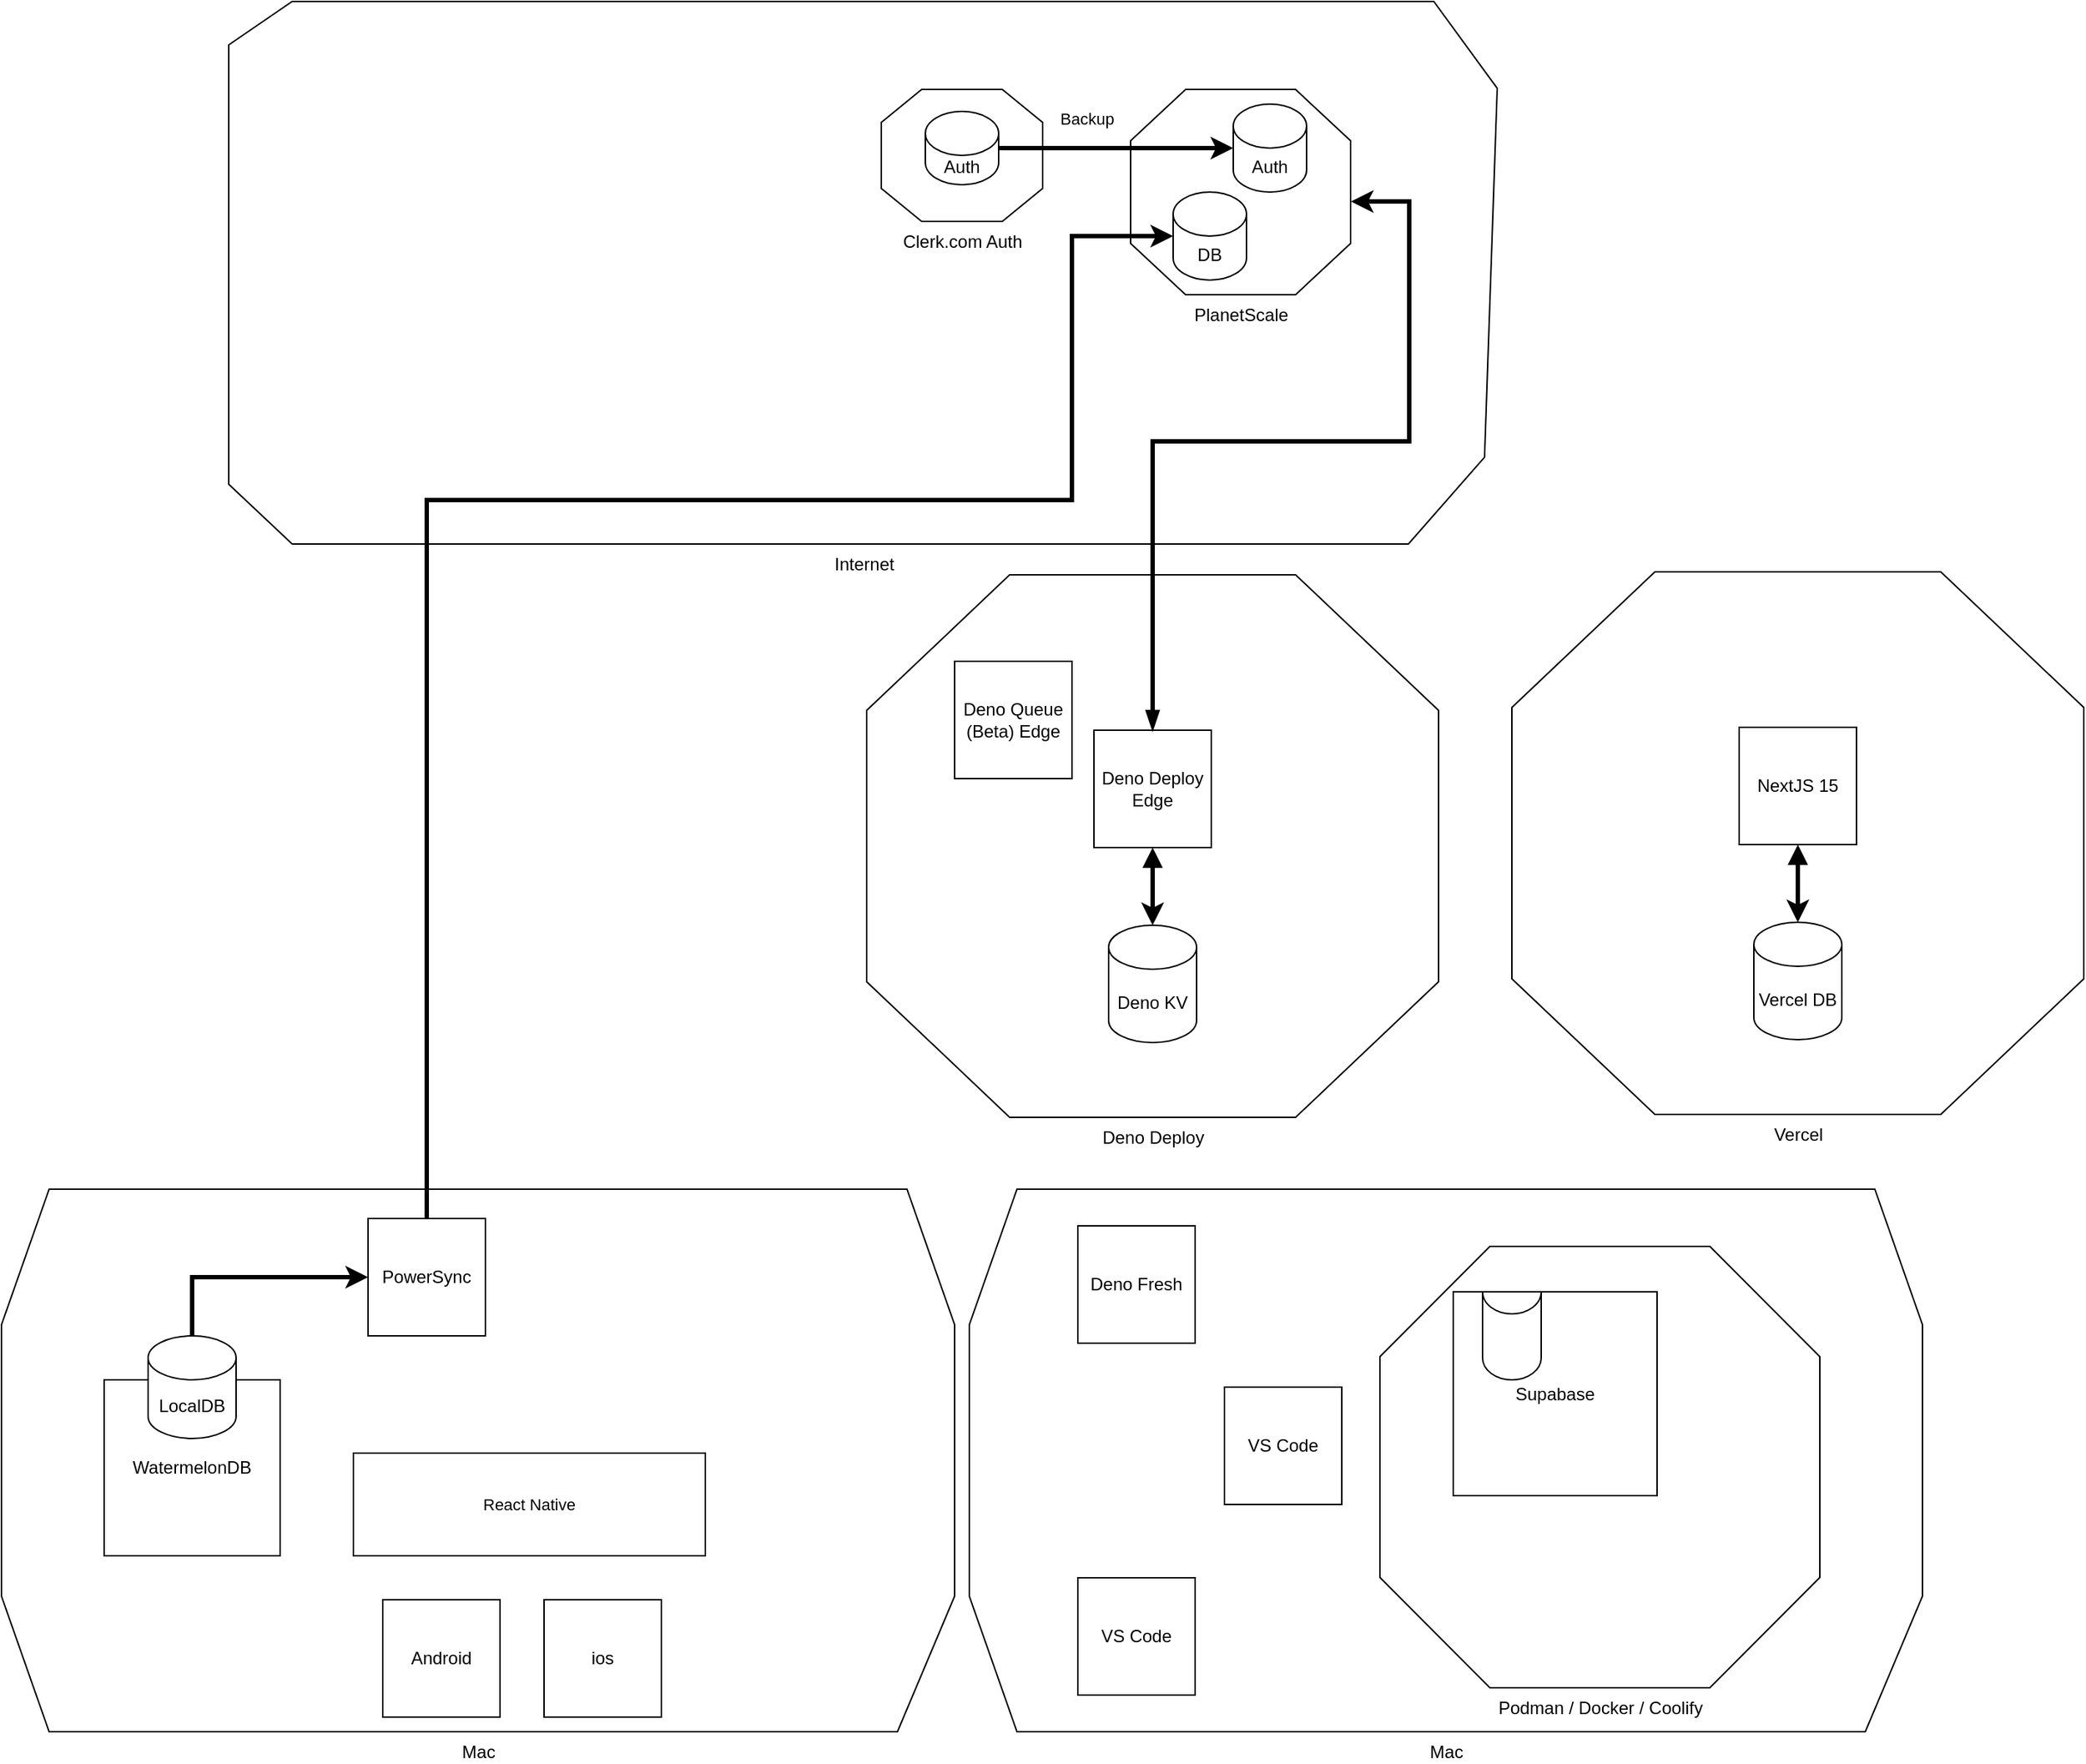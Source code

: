 <mxfile version="24.4.7" type="github">
  <diagram name="Page-1" id="5y6IGtCHfefg0UG6-Cvr">
    <mxGraphModel dx="2496" dy="998" grid="1" gridSize="10" guides="1" tooltips="1" connect="1" arrows="1" fold="1" page="1" pageScale="1" pageWidth="850" pageHeight="1100" math="0" shadow="0">
      <root>
        <mxCell id="0" />
        <mxCell id="1" parent="0" />
        <mxCell id="JIDA0Lga-9D9GwtFfnP9-25" value="Mac" style="verticalLabelPosition=bottom;verticalAlign=top;html=1;shape=mxgraph.basic.polygon;polyCoords=[[0.05,0],[0.95,0],[1,0.25],[1,0.75],[0.94,1],[0.05,1],[0,0.75],[0,0.25]];polyline=0;" parent="1" vertex="1">
          <mxGeometry x="-160" y="830" width="650" height="370" as="geometry" />
        </mxCell>
        <mxCell id="JIDA0Lga-9D9GwtFfnP9-17" value="Internet" style="verticalLabelPosition=bottom;verticalAlign=top;html=1;shape=mxgraph.basic.polygon;polyCoords=[[0.05,0],[0.95,0],[1,0.16],[0.99,0.84],[0.93,1],[0.05,1],[0,0.89],[0,0.08]];polyline=0;" parent="1" vertex="1">
          <mxGeometry x="-5" y="20" width="865" height="370" as="geometry" />
        </mxCell>
        <mxCell id="JIDA0Lga-9D9GwtFfnP9-3" value="Mac" style="verticalLabelPosition=bottom;verticalAlign=top;html=1;shape=mxgraph.basic.polygon;polyCoords=[[0.05,0],[0.95,0],[1,0.25],[1,0.75],[0.94,1],[0.05,1],[0,0.75],[0,0.25]];polyline=0;" parent="1" vertex="1">
          <mxGeometry x="500" y="830" width="650" height="370" as="geometry" />
        </mxCell>
        <mxCell id="JIDA0Lga-9D9GwtFfnP9-4" value="Podman / Docker / Coolify" style="verticalLabelPosition=bottom;verticalAlign=top;html=1;shape=mxgraph.basic.polygon;polyCoords=[[0.25,0],[0.75,0],[1,0.25],[1,0.75],[0.75,1],[0.25,1],[0,0.75],[0,0.25]];polyline=0;" parent="1" vertex="1">
          <mxGeometry x="780" y="869" width="300" height="301" as="geometry" />
        </mxCell>
        <mxCell id="JIDA0Lga-9D9GwtFfnP9-2" value="Supabase" style="whiteSpace=wrap;html=1;aspect=fixed;" parent="1" vertex="1">
          <mxGeometry x="830" y="900" width="139" height="139" as="geometry" />
        </mxCell>
        <mxCell id="JIDA0Lga-9D9GwtFfnP9-5" value="" style="shape=cylinder3;whiteSpace=wrap;html=1;boundedLbl=1;backgroundOutline=1;size=15;lid=0;" parent="1" vertex="1">
          <mxGeometry x="850" y="900" width="40" height="60" as="geometry" />
        </mxCell>
        <mxCell id="JIDA0Lga-9D9GwtFfnP9-6" value="Deno Deploy" style="verticalLabelPosition=bottom;verticalAlign=top;html=1;shape=mxgraph.basic.polygon;polyCoords=[[0.25,0],[0.75,0],[1,0.25],[1,0.75],[0.75,1],[0.25,1],[0,0.75],[0,0.25]];polyline=0;" parent="1" vertex="1">
          <mxGeometry x="430" y="411" width="390" height="370" as="geometry" />
        </mxCell>
        <mxCell id="JIDA0Lga-9D9GwtFfnP9-7" value="PlanetScale" style="verticalLabelPosition=bottom;verticalAlign=top;html=1;shape=mxgraph.basic.polygon;polyCoords=[[0.25,0],[0.75,0],[1,0.25],[1,0.75],[0.75,1],[0.25,1],[0,0.75],[0,0.25]];polyline=0;" parent="1" vertex="1">
          <mxGeometry x="610" y="80" width="150" height="140" as="geometry" />
        </mxCell>
        <mxCell id="JIDA0Lga-9D9GwtFfnP9-10" value="Deno KV" style="shape=cylinder3;whiteSpace=wrap;html=1;boundedLbl=1;backgroundOutline=1;size=15;" parent="1" vertex="1">
          <mxGeometry x="595" y="650" width="60" height="80" as="geometry" />
        </mxCell>
        <mxCell id="JIDA0Lga-9D9GwtFfnP9-13" style="edgeStyle=orthogonalEdgeStyle;rounded=0;orthogonalLoop=1;jettySize=auto;html=1;exitX=0.5;exitY=1;exitDx=0;exitDy=0;strokeWidth=3;startArrow=block;startFill=1;" parent="1" source="JIDA0Lga-9D9GwtFfnP9-11" target="JIDA0Lga-9D9GwtFfnP9-10" edge="1">
          <mxGeometry relative="1" as="geometry" />
        </mxCell>
        <mxCell id="JIDA0Lga-9D9GwtFfnP9-11" value="Deno Deploy Edge" style="whiteSpace=wrap;html=1;aspect=fixed;" parent="1" vertex="1">
          <mxGeometry x="585" y="517" width="80" height="80" as="geometry" />
        </mxCell>
        <mxCell id="JIDA0Lga-9D9GwtFfnP9-12" value="Deno Fresh" style="whiteSpace=wrap;html=1;aspect=fixed;" parent="1" vertex="1">
          <mxGeometry x="574" y="855" width="80" height="80" as="geometry" />
        </mxCell>
        <mxCell id="JIDA0Lga-9D9GwtFfnP9-14" value="Deno Queue (Beta) Edge" style="whiteSpace=wrap;html=1;aspect=fixed;" parent="1" vertex="1">
          <mxGeometry x="490" y="470" width="80" height="80" as="geometry" />
        </mxCell>
        <mxCell id="JIDA0Lga-9D9GwtFfnP9-15" value="VS Code" style="whiteSpace=wrap;html=1;aspect=fixed;" parent="1" vertex="1">
          <mxGeometry x="574" y="1095" width="80" height="80" as="geometry" />
        </mxCell>
        <mxCell id="JIDA0Lga-9D9GwtFfnP9-16" value="VS Code" style="whiteSpace=wrap;html=1;aspect=fixed;" parent="1" vertex="1">
          <mxGeometry x="674" y="965" width="80" height="80" as="geometry" />
        </mxCell>
        <mxCell id="JIDA0Lga-9D9GwtFfnP9-19" value="Auth" style="shape=cylinder3;whiteSpace=wrap;html=1;boundedLbl=1;backgroundOutline=1;size=15;" parent="1" vertex="1">
          <mxGeometry x="680" y="90" width="50" height="60" as="geometry" />
        </mxCell>
        <mxCell id="JIDA0Lga-9D9GwtFfnP9-20" value="DB" style="shape=cylinder3;whiteSpace=wrap;html=1;boundedLbl=1;backgroundOutline=1;size=15;" parent="1" vertex="1">
          <mxGeometry x="639" y="150" width="50" height="60" as="geometry" />
        </mxCell>
        <mxCell id="JIDA0Lga-9D9GwtFfnP9-21" style="edgeStyle=orthogonalEdgeStyle;rounded=0;orthogonalLoop=1;jettySize=auto;html=1;exitX=0.5;exitY=0;exitDx=0;exitDy=0;entryX=1.001;entryY=0.546;entryDx=0;entryDy=0;entryPerimeter=0;strokeColor=default;strokeWidth=3;align=center;verticalAlign=middle;fontFamily=Helvetica;fontSize=11;fontColor=default;labelBackgroundColor=default;endArrow=classic;startArrow=blockThin;startFill=1;" parent="1" source="JIDA0Lga-9D9GwtFfnP9-11" target="JIDA0Lga-9D9GwtFfnP9-7" edge="1">
          <mxGeometry relative="1" as="geometry">
            <Array as="points">
              <mxPoint x="625" y="320" />
              <mxPoint x="800" y="320" />
              <mxPoint x="800" y="156" />
            </Array>
          </mxGeometry>
        </mxCell>
        <mxCell id="JIDA0Lga-9D9GwtFfnP9-22" value="Clerk.com Auth" style="verticalLabelPosition=bottom;verticalAlign=top;html=1;shape=mxgraph.basic.polygon;polyCoords=[[0.25,0],[0.75,0],[1,0.25],[1,0.75],[0.75,1],[0.25,1],[0,0.75],[0,0.25]];polyline=0;" parent="1" vertex="1">
          <mxGeometry x="440" y="80" width="110" height="90" as="geometry" />
        </mxCell>
        <mxCell id="JIDA0Lga-9D9GwtFfnP9-23" value="Auth" style="shape=cylinder3;whiteSpace=wrap;html=1;boundedLbl=1;backgroundOutline=1;size=15;" parent="1" vertex="1">
          <mxGeometry x="470" y="95" width="50" height="50" as="geometry" />
        </mxCell>
        <mxCell id="JIDA0Lga-9D9GwtFfnP9-24" value="Backup" style="edgeStyle=orthogonalEdgeStyle;rounded=0;orthogonalLoop=1;jettySize=auto;html=1;exitX=1;exitY=0.5;exitDx=0;exitDy=0;exitPerimeter=0;entryX=0;entryY=0.5;entryDx=0;entryDy=0;entryPerimeter=0;strokeColor=default;strokeWidth=3;align=center;verticalAlign=middle;fontFamily=Helvetica;fontSize=11;fontColor=default;labelBackgroundColor=default;endArrow=classic;" parent="1" source="JIDA0Lga-9D9GwtFfnP9-23" target="JIDA0Lga-9D9GwtFfnP9-19" edge="1">
          <mxGeometry x="-0.25" y="20" relative="1" as="geometry">
            <Array as="points">
              <mxPoint x="580" y="120" />
              <mxPoint x="580" y="120" />
            </Array>
            <mxPoint as="offset" />
          </mxGeometry>
        </mxCell>
        <mxCell id="JIDA0Lga-9D9GwtFfnP9-26" value="WatermelonDB" style="whiteSpace=wrap;html=1;aspect=fixed;" parent="1" vertex="1">
          <mxGeometry x="-90" y="960" width="120" height="120" as="geometry" />
        </mxCell>
        <mxCell id="JIDA0Lga-9D9GwtFfnP9-27" value="ios" style="whiteSpace=wrap;html=1;aspect=fixed;" parent="1" vertex="1">
          <mxGeometry x="210" y="1110" width="80" height="80" as="geometry" />
        </mxCell>
        <mxCell id="JIDA0Lga-9D9GwtFfnP9-28" value="Android" style="whiteSpace=wrap;html=1;aspect=fixed;" parent="1" vertex="1">
          <mxGeometry x="100" y="1110" width="80" height="80" as="geometry" />
        </mxCell>
        <mxCell id="JIDA0Lga-9D9GwtFfnP9-32" style="edgeStyle=orthogonalEdgeStyle;rounded=0;orthogonalLoop=1;jettySize=auto;html=1;strokeColor=default;strokeWidth=3;align=center;verticalAlign=middle;fontFamily=Helvetica;fontSize=11;fontColor=default;labelBackgroundColor=default;endArrow=classic;exitX=0.5;exitY=0;exitDx=0;exitDy=0;exitPerimeter=0;" parent="1" source="JIDA0Lga-9D9GwtFfnP9-29" target="JIDA0Lga-9D9GwtFfnP9-1" edge="1">
          <mxGeometry relative="1" as="geometry" />
        </mxCell>
        <mxCell id="JIDA0Lga-9D9GwtFfnP9-29" value="LocalDB" style="shape=cylinder3;whiteSpace=wrap;html=1;boundedLbl=1;backgroundOutline=1;size=15;" parent="1" vertex="1">
          <mxGeometry x="-60" y="930" width="60" height="70" as="geometry" />
        </mxCell>
        <mxCell id="JIDA0Lga-9D9GwtFfnP9-33" style="edgeStyle=orthogonalEdgeStyle;rounded=0;orthogonalLoop=1;jettySize=auto;html=1;exitX=0.5;exitY=0;exitDx=0;exitDy=0;strokeColor=default;strokeWidth=3;align=center;verticalAlign=middle;fontFamily=Helvetica;fontSize=11;fontColor=default;labelBackgroundColor=default;endArrow=classic;entryX=0;entryY=0.5;entryDx=0;entryDy=0;entryPerimeter=0;" parent="1" source="JIDA0Lga-9D9GwtFfnP9-1" target="JIDA0Lga-9D9GwtFfnP9-20" edge="1">
          <mxGeometry relative="1" as="geometry">
            <mxPoint x="240" y="500" as="targetPoint" />
            <Array as="points">
              <mxPoint x="130" y="360" />
              <mxPoint x="570" y="360" />
              <mxPoint x="570" y="180" />
            </Array>
          </mxGeometry>
        </mxCell>
        <mxCell id="JIDA0Lga-9D9GwtFfnP9-1" value="PowerSync" style="whiteSpace=wrap;html=1;aspect=fixed;" parent="1" vertex="1">
          <mxGeometry x="90" y="850" width="80" height="80" as="geometry" />
        </mxCell>
        <mxCell id="JIDA0Lga-9D9GwtFfnP9-34" value="React Native" style="rounded=0;whiteSpace=wrap;html=1;fontFamily=Helvetica;fontSize=11;fontColor=default;labelBackgroundColor=default;" parent="1" vertex="1">
          <mxGeometry x="80" y="1010" width="240" height="70" as="geometry" />
        </mxCell>
        <mxCell id="QEqieuWCw-bIjdRm-lgM-1" value="Vercel" style="verticalLabelPosition=bottom;verticalAlign=top;html=1;shape=mxgraph.basic.polygon;polyCoords=[[0.25,0],[0.75,0],[1,0.25],[1,0.75],[0.75,1],[0.25,1],[0,0.75],[0,0.25]];polyline=0;" vertex="1" parent="1">
          <mxGeometry x="870" y="409" width="390" height="370" as="geometry" />
        </mxCell>
        <mxCell id="QEqieuWCw-bIjdRm-lgM-2" value="Vercel DB" style="shape=cylinder3;whiteSpace=wrap;html=1;boundedLbl=1;backgroundOutline=1;size=15;" vertex="1" parent="1">
          <mxGeometry x="1035" y="648" width="60" height="80" as="geometry" />
        </mxCell>
        <mxCell id="QEqieuWCw-bIjdRm-lgM-3" style="edgeStyle=orthogonalEdgeStyle;rounded=0;orthogonalLoop=1;jettySize=auto;html=1;exitX=0.5;exitY=1;exitDx=0;exitDy=0;strokeWidth=3;startArrow=block;startFill=1;" edge="1" source="QEqieuWCw-bIjdRm-lgM-4" target="QEqieuWCw-bIjdRm-lgM-2" parent="1">
          <mxGeometry relative="1" as="geometry" />
        </mxCell>
        <mxCell id="QEqieuWCw-bIjdRm-lgM-4" value="NextJS 15" style="whiteSpace=wrap;html=1;aspect=fixed;" vertex="1" parent="1">
          <mxGeometry x="1025" y="515" width="80" height="80" as="geometry" />
        </mxCell>
      </root>
    </mxGraphModel>
  </diagram>
</mxfile>
